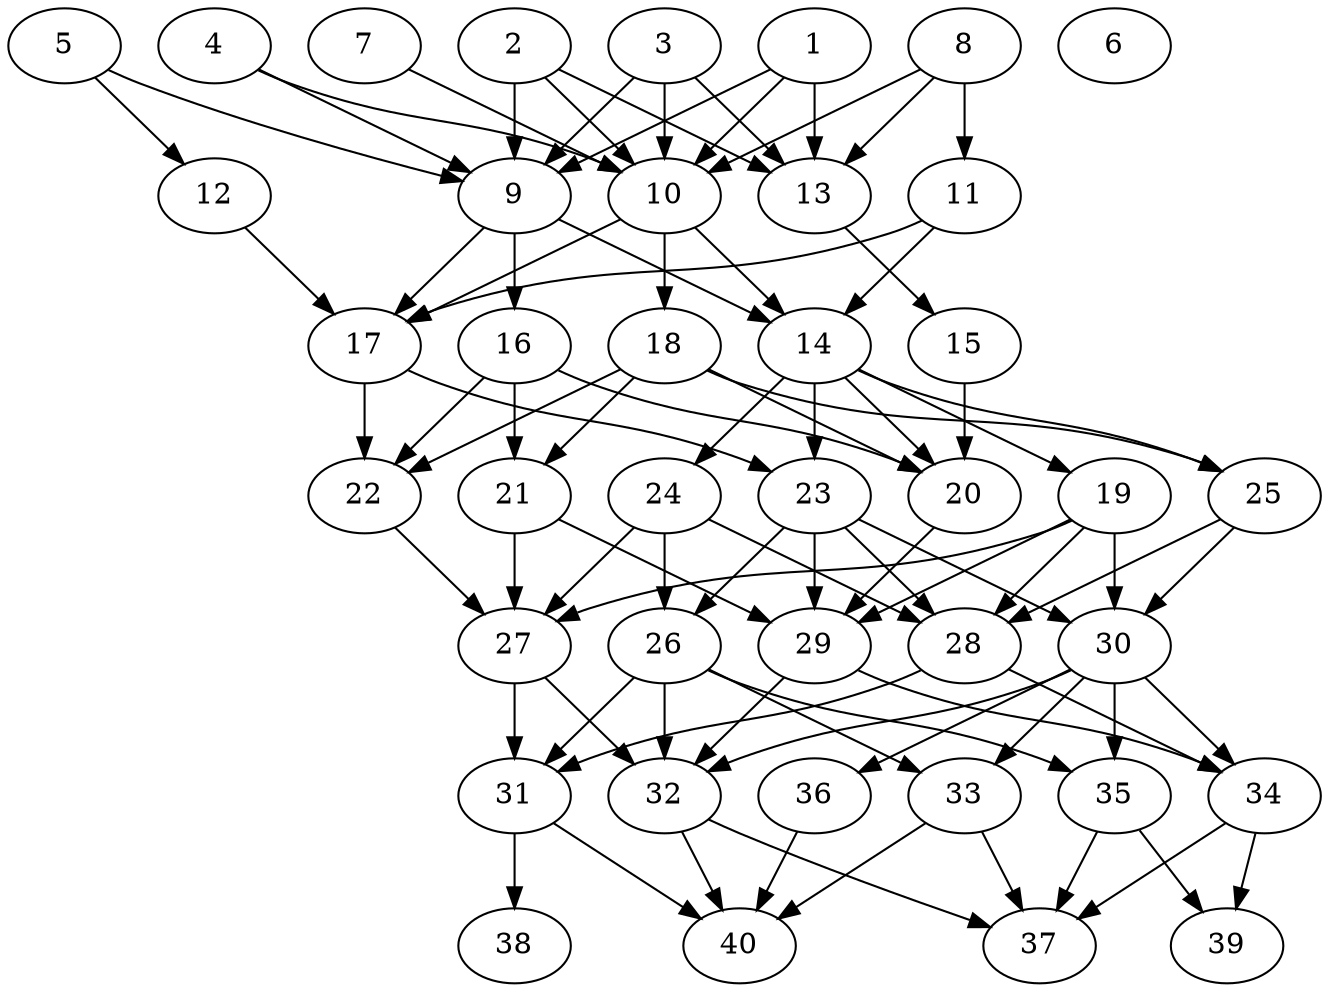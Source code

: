 // DAG automatically generated by daggen at Thu Oct  3 14:06:49 2019
// ./daggen --dot -n 40 --ccr 0.5 --fat 0.5 --regular 0.5 --density 0.7 --mindata 5242880 --maxdata 52428800 
digraph G {
  1 [size="84348928", alpha="0.06", expect_size="42174464"] 
  1 -> 9 [size ="42174464"]
  1 -> 10 [size ="42174464"]
  1 -> 13 [size ="42174464"]
  2 [size="97884160", alpha="0.06", expect_size="48942080"] 
  2 -> 9 [size ="48942080"]
  2 -> 10 [size ="48942080"]
  2 -> 13 [size ="48942080"]
  3 [size="39737344", alpha="0.08", expect_size="19868672"] 
  3 -> 9 [size ="19868672"]
  3 -> 10 [size ="19868672"]
  3 -> 13 [size ="19868672"]
  4 [size="26271744", alpha="0.13", expect_size="13135872"] 
  4 -> 9 [size ="13135872"]
  4 -> 10 [size ="13135872"]
  5 [size="67762176", alpha="0.13", expect_size="33881088"] 
  5 -> 9 [size ="33881088"]
  5 -> 12 [size ="33881088"]
  6 [size="88592384", alpha="0.04", expect_size="44296192"] 
  7 [size="17592320", alpha="0.03", expect_size="8796160"] 
  7 -> 10 [size ="8796160"]
  8 [size="97431552", alpha="0.08", expect_size="48715776"] 
  8 -> 10 [size ="48715776"]
  8 -> 11 [size ="48715776"]
  8 -> 13 [size ="48715776"]
  9 [size="91047936", alpha="0.18", expect_size="45523968"] 
  9 -> 14 [size ="45523968"]
  9 -> 16 [size ="45523968"]
  9 -> 17 [size ="45523968"]
  10 [size="62959616", alpha="0.11", expect_size="31479808"] 
  10 -> 14 [size ="31479808"]
  10 -> 17 [size ="31479808"]
  10 -> 18 [size ="31479808"]
  11 [size="53118976", alpha="0.19", expect_size="26559488"] 
  11 -> 14 [size ="26559488"]
  11 -> 17 [size ="26559488"]
  12 [size="81532928", alpha="0.01", expect_size="40766464"] 
  12 -> 17 [size ="40766464"]
  13 [size="14948352", alpha="0.18", expect_size="7474176"] 
  13 -> 15 [size ="7474176"]
  14 [size="51146752", alpha="0.19", expect_size="25573376"] 
  14 -> 19 [size ="25573376"]
  14 -> 20 [size ="25573376"]
  14 -> 23 [size ="25573376"]
  14 -> 24 [size ="25573376"]
  14 -> 25 [size ="25573376"]
  15 [size="19097600", alpha="0.03", expect_size="9548800"] 
  15 -> 20 [size ="9548800"]
  16 [size="79443968", alpha="0.01", expect_size="39721984"] 
  16 -> 20 [size ="39721984"]
  16 -> 21 [size ="39721984"]
  16 -> 22 [size ="39721984"]
  17 [size="96778240", alpha="0.10", expect_size="48389120"] 
  17 -> 22 [size ="48389120"]
  17 -> 23 [size ="48389120"]
  18 [size="14921728", alpha="0.02", expect_size="7460864"] 
  18 -> 20 [size ="7460864"]
  18 -> 21 [size ="7460864"]
  18 -> 22 [size ="7460864"]
  18 -> 25 [size ="7460864"]
  19 [size="52590592", alpha="0.03", expect_size="26295296"] 
  19 -> 27 [size ="26295296"]
  19 -> 28 [size ="26295296"]
  19 -> 29 [size ="26295296"]
  19 -> 30 [size ="26295296"]
  20 [size="42029056", alpha="0.13", expect_size="21014528"] 
  20 -> 29 [size ="21014528"]
  21 [size="93515776", alpha="0.17", expect_size="46757888"] 
  21 -> 27 [size ="46757888"]
  21 -> 29 [size ="46757888"]
  22 [size="89274368", alpha="0.01", expect_size="44637184"] 
  22 -> 27 [size ="44637184"]
  23 [size="94320640", alpha="0.10", expect_size="47160320"] 
  23 -> 26 [size ="47160320"]
  23 -> 28 [size ="47160320"]
  23 -> 29 [size ="47160320"]
  23 -> 30 [size ="47160320"]
  24 [size="85993472", alpha="0.03", expect_size="42996736"] 
  24 -> 26 [size ="42996736"]
  24 -> 27 [size ="42996736"]
  24 -> 28 [size ="42996736"]
  25 [size="78993408", alpha="0.08", expect_size="39496704"] 
  25 -> 28 [size ="39496704"]
  25 -> 30 [size ="39496704"]
  26 [size="92858368", alpha="0.10", expect_size="46429184"] 
  26 -> 31 [size ="46429184"]
  26 -> 32 [size ="46429184"]
  26 -> 33 [size ="46429184"]
  26 -> 35 [size ="46429184"]
  27 [size="98269184", alpha="0.13", expect_size="49134592"] 
  27 -> 31 [size ="49134592"]
  27 -> 32 [size ="49134592"]
  28 [size="52305920", alpha="0.15", expect_size="26152960"] 
  28 -> 31 [size ="26152960"]
  28 -> 34 [size ="26152960"]
  29 [size="63793152", alpha="0.13", expect_size="31896576"] 
  29 -> 32 [size ="31896576"]
  29 -> 34 [size ="31896576"]
  30 [size="79298560", alpha="0.03", expect_size="39649280"] 
  30 -> 32 [size ="39649280"]
  30 -> 33 [size ="39649280"]
  30 -> 34 [size ="39649280"]
  30 -> 35 [size ="39649280"]
  30 -> 36 [size ="39649280"]
  31 [size="43939840", alpha="0.02", expect_size="21969920"] 
  31 -> 38 [size ="21969920"]
  31 -> 40 [size ="21969920"]
  32 [size="31578112", alpha="0.16", expect_size="15789056"] 
  32 -> 37 [size ="15789056"]
  32 -> 40 [size ="15789056"]
  33 [size="35246080", alpha="0.11", expect_size="17623040"] 
  33 -> 37 [size ="17623040"]
  33 -> 40 [size ="17623040"]
  34 [size="84189184", alpha="0.14", expect_size="42094592"] 
  34 -> 37 [size ="42094592"]
  34 -> 39 [size ="42094592"]
  35 [size="99827712", alpha="0.19", expect_size="49913856"] 
  35 -> 37 [size ="49913856"]
  35 -> 39 [size ="49913856"]
  36 [size="45064192", alpha="0.19", expect_size="22532096"] 
  36 -> 40 [size ="22532096"]
  37 [size="92379136", alpha="0.17", expect_size="46189568"] 
  38 [size="60139520", alpha="0.16", expect_size="30069760"] 
  39 [size="35291136", alpha="0.04", expect_size="17645568"] 
  40 [size="98396160", alpha="0.19", expect_size="49198080"] 
}
